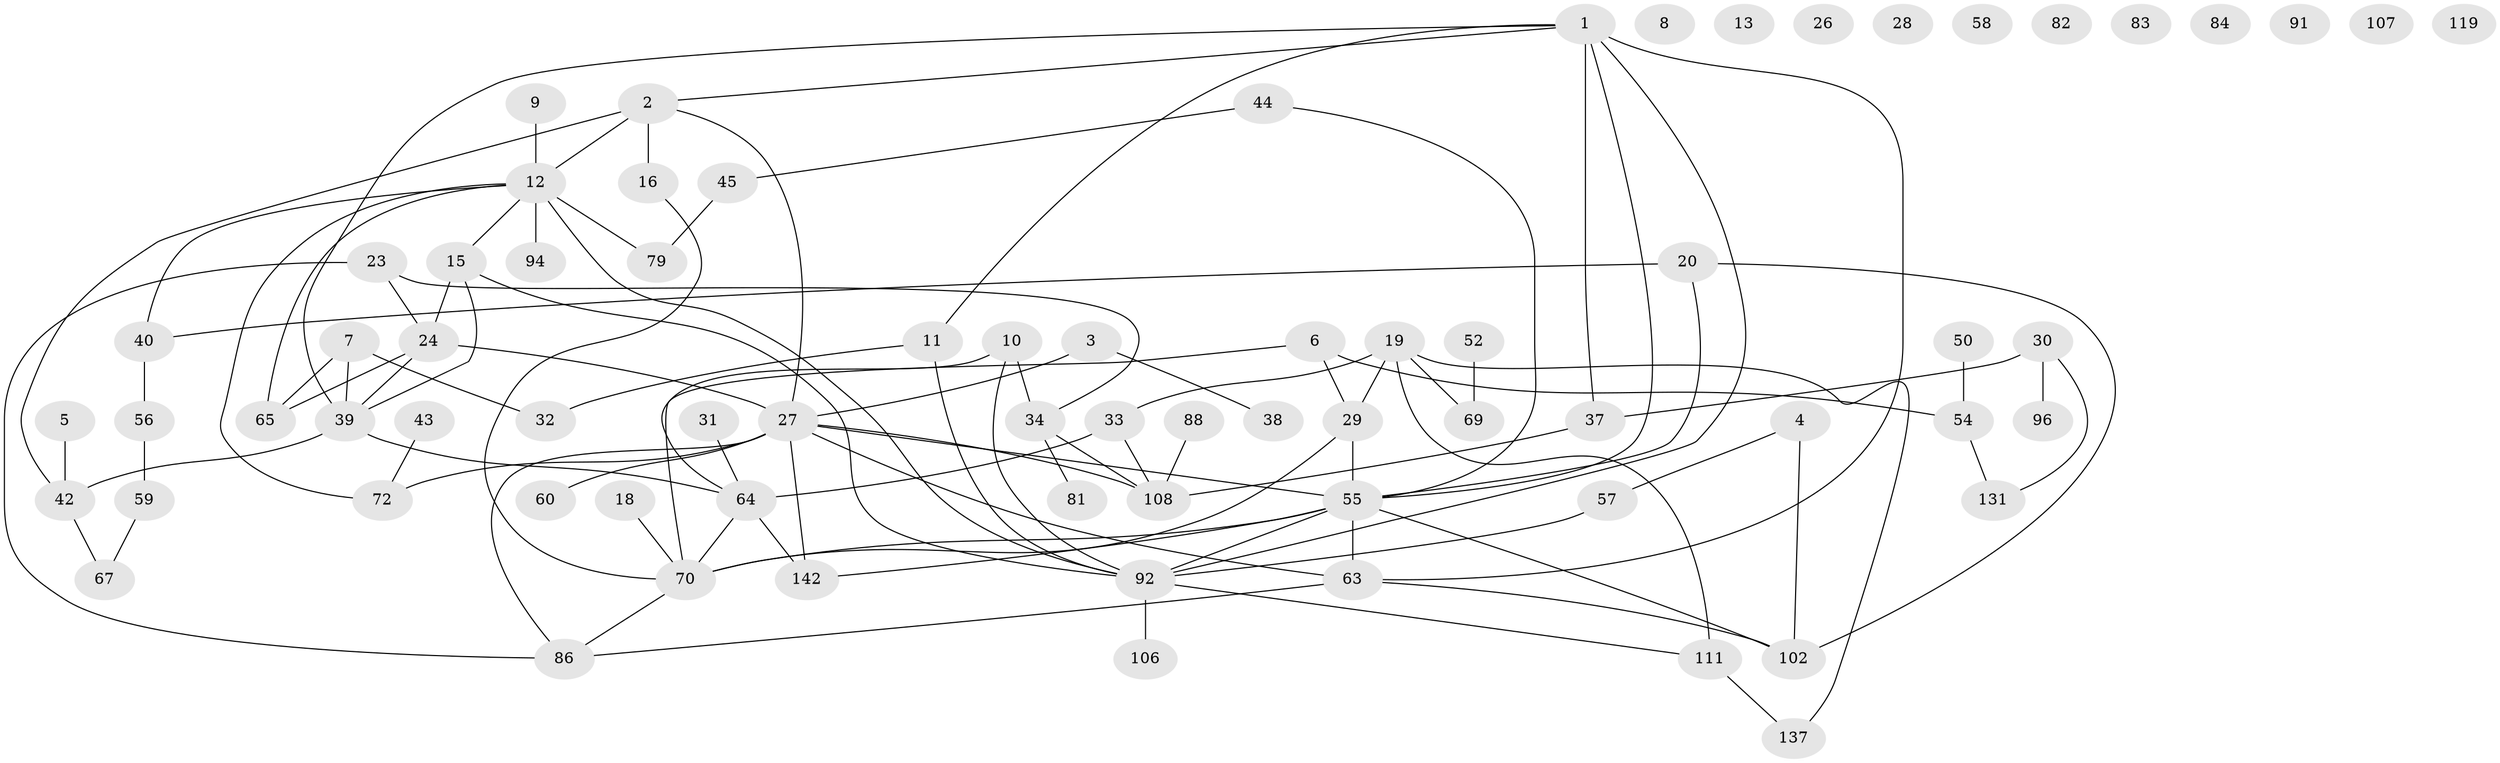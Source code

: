 // original degree distribution, {2: 0.2808219178082192, 1: 0.2191780821917808, 3: 0.21232876712328766, 4: 0.136986301369863, 0: 0.06164383561643835, 5: 0.06164383561643835, 6: 0.0273972602739726}
// Generated by graph-tools (version 1.1) at 2025/12/03/09/25 04:12:51]
// undirected, 73 vertices, 100 edges
graph export_dot {
graph [start="1"]
  node [color=gray90,style=filled];
  1 [super="+21"];
  2 [super="+17+51"];
  3;
  4;
  5;
  6;
  7;
  8 [super="+99"];
  9;
  10;
  11 [super="+14"];
  12 [super="+35+25+22"];
  13;
  15 [super="+118"];
  16 [super="+95"];
  18;
  19 [super="+41"];
  20 [super="+98"];
  23 [super="+116+78"];
  24 [super="+135"];
  26;
  27 [super="+49+112+46"];
  28;
  29 [super="+133+110"];
  30 [super="+123+130"];
  31;
  32;
  33 [super="+61"];
  34 [super="+66"];
  37;
  38;
  39 [super="+97+71+53+103"];
  40 [super="+80"];
  42;
  43 [super="+129"];
  44 [super="+114"];
  45 [super="+48"];
  50;
  52;
  54 [super="+74"];
  55 [super="+138+76"];
  56 [super="+68+146"];
  57 [super="+109"];
  58 [super="+136+125"];
  59;
  60 [super="+87+100"];
  63 [super="+93"];
  64 [super="+75"];
  65 [super="+89"];
  67;
  69 [super="+113"];
  70 [super="+132+126+121"];
  72 [super="+85"];
  79 [super="+101"];
  81;
  82;
  83;
  84;
  86 [super="+115"];
  88;
  91;
  92 [super="+141+120+128"];
  94;
  96;
  102;
  106;
  107;
  108;
  111;
  119;
  131;
  137;
  142 [super="+145"];
  1 -- 92;
  1 -- 2;
  1 -- 37;
  1 -- 55;
  1 -- 11;
  1 -- 63;
  1 -- 39;
  2 -- 42;
  2 -- 16;
  2 -- 27;
  2 -- 12;
  3 -- 38;
  3 -- 27;
  4 -- 102;
  4 -- 57;
  5 -- 42;
  6 -- 54;
  6 -- 70;
  6 -- 29;
  7 -- 32;
  7 -- 39;
  7 -- 65;
  9 -- 12;
  10 -- 92;
  10 -- 34;
  10 -- 64;
  11 -- 32;
  11 -- 92;
  12 -- 92;
  12 -- 40;
  12 -- 79 [weight=2];
  12 -- 94;
  12 -- 15;
  12 -- 65;
  12 -- 72;
  15 -- 39;
  15 -- 92;
  15 -- 24;
  16 -- 70;
  18 -- 70;
  19 -- 137;
  19 -- 111;
  19 -- 29;
  19 -- 33;
  19 -- 69;
  20 -- 102;
  20 -- 40;
  20 -- 55;
  23 -- 24;
  23 -- 34;
  23 -- 86;
  24 -- 27;
  24 -- 39;
  24 -- 65;
  27 -- 142 [weight=3];
  27 -- 108 [weight=2];
  27 -- 86;
  27 -- 60;
  27 -- 72;
  27 -- 63;
  27 -- 55;
  29 -- 70;
  29 -- 55;
  30 -- 96;
  30 -- 37;
  30 -- 131;
  31 -- 64;
  33 -- 108;
  33 -- 64;
  34 -- 108;
  34 -- 81;
  37 -- 108;
  39 -- 42;
  39 -- 64;
  40 -- 56;
  42 -- 67;
  43 -- 72;
  44 -- 45;
  44 -- 55;
  45 -- 79;
  50 -- 54;
  52 -- 69;
  54 -- 131;
  55 -- 92;
  55 -- 102;
  55 -- 70;
  55 -- 142;
  55 -- 63;
  56 -- 59;
  57 -- 92;
  59 -- 67;
  63 -- 102;
  63 -- 86;
  64 -- 70;
  64 -- 142;
  70 -- 86;
  88 -- 108;
  92 -- 106;
  92 -- 111;
  111 -- 137;
}

